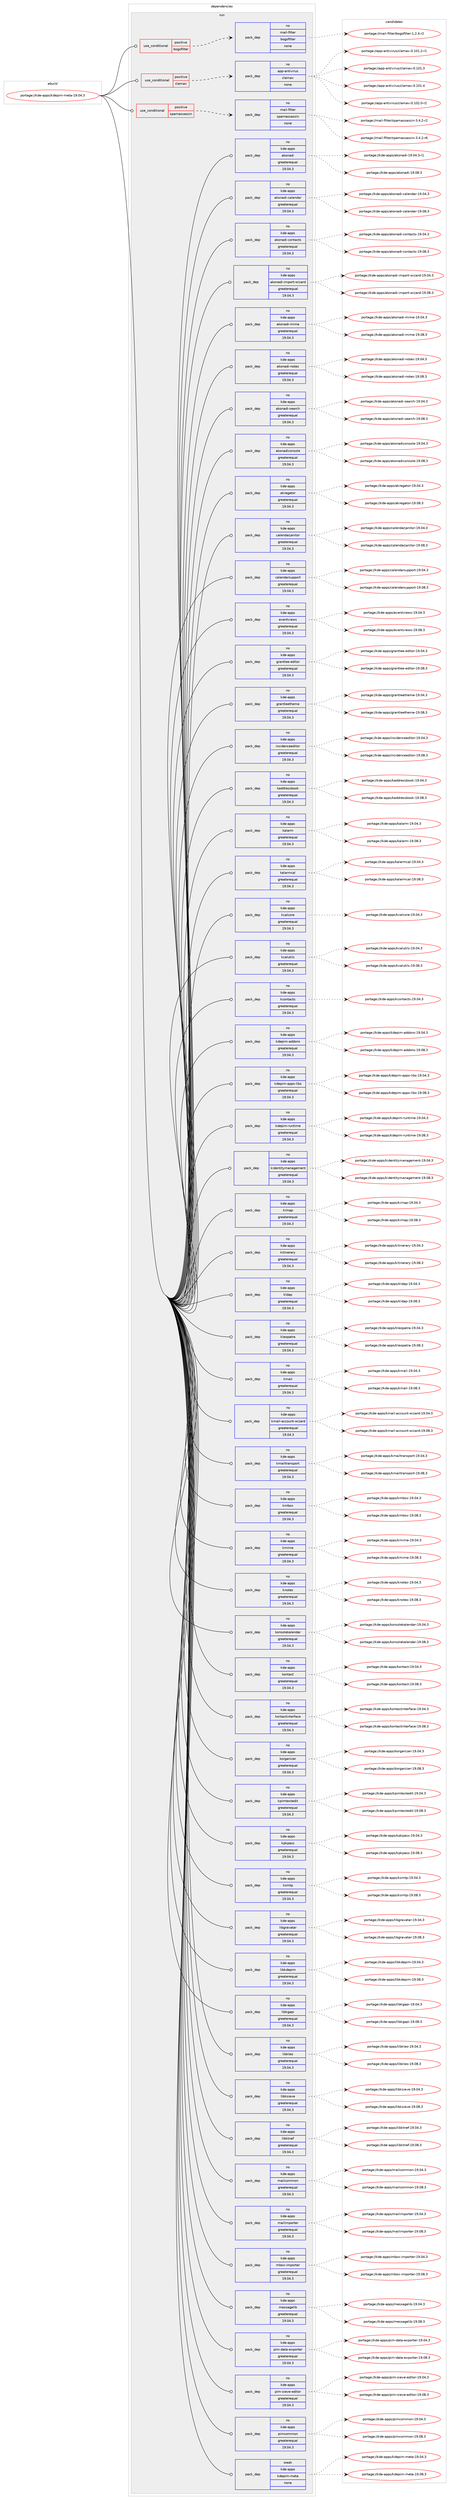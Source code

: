 digraph prolog {

# *************
# Graph options
# *************

newrank=true;
concentrate=true;
compound=true;
graph [rankdir=LR,fontname=Helvetica,fontsize=10,ranksep=1.5];#, ranksep=2.5, nodesep=0.2];
edge  [arrowhead=vee];
node  [fontname=Helvetica,fontsize=10];

# **********
# The ebuild
# **********

subgraph cluster_leftcol {
color=gray;
rank=same;
label=<<i>ebuild</i>>;
id [label="portage://kde-apps/kdepim-meta-19.04.3", color=red, width=4, href="../kde-apps/kdepim-meta-19.04.3.svg"];
}

# ****************
# The dependencies
# ****************

subgraph cluster_midcol {
color=gray;
label=<<i>dependencies</i>>;
subgraph cluster_compile {
fillcolor="#eeeeee";
style=filled;
label=<<i>compile</i>>;
}
subgraph cluster_compileandrun {
fillcolor="#eeeeee";
style=filled;
label=<<i>compile and run</i>>;
}
subgraph cluster_run {
fillcolor="#eeeeee";
style=filled;
label=<<i>run</i>>;
subgraph cond75120 {
dependency288663 [label=<<TABLE BORDER="0" CELLBORDER="1" CELLSPACING="0" CELLPADDING="4"><TR><TD ROWSPAN="3" CELLPADDING="10">use_conditional</TD></TR><TR><TD>positive</TD></TR><TR><TD>bogofilter</TD></TR></TABLE>>, shape=none, color=red];
subgraph pack209217 {
dependency288664 [label=<<TABLE BORDER="0" CELLBORDER="1" CELLSPACING="0" CELLPADDING="4" WIDTH="220"><TR><TD ROWSPAN="6" CELLPADDING="30">pack_dep</TD></TR><TR><TD WIDTH="110">no</TD></TR><TR><TD>mail-filter</TD></TR><TR><TD>bogofilter</TD></TR><TR><TD>none</TD></TR><TR><TD></TD></TR></TABLE>>, shape=none, color=blue];
}
dependency288663:e -> dependency288664:w [weight=20,style="dashed",arrowhead="vee"];
}
id:e -> dependency288663:w [weight=20,style="solid",arrowhead="odot"];
subgraph cond75121 {
dependency288665 [label=<<TABLE BORDER="0" CELLBORDER="1" CELLSPACING="0" CELLPADDING="4"><TR><TD ROWSPAN="3" CELLPADDING="10">use_conditional</TD></TR><TR><TD>positive</TD></TR><TR><TD>clamav</TD></TR></TABLE>>, shape=none, color=red];
subgraph pack209218 {
dependency288666 [label=<<TABLE BORDER="0" CELLBORDER="1" CELLSPACING="0" CELLPADDING="4" WIDTH="220"><TR><TD ROWSPAN="6" CELLPADDING="30">pack_dep</TD></TR><TR><TD WIDTH="110">no</TD></TR><TR><TD>app-antivirus</TD></TR><TR><TD>clamav</TD></TR><TR><TD>none</TD></TR><TR><TD></TD></TR></TABLE>>, shape=none, color=blue];
}
dependency288665:e -> dependency288666:w [weight=20,style="dashed",arrowhead="vee"];
}
id:e -> dependency288665:w [weight=20,style="solid",arrowhead="odot"];
subgraph cond75122 {
dependency288667 [label=<<TABLE BORDER="0" CELLBORDER="1" CELLSPACING="0" CELLPADDING="4"><TR><TD ROWSPAN="3" CELLPADDING="10">use_conditional</TD></TR><TR><TD>positive</TD></TR><TR><TD>spamassassin</TD></TR></TABLE>>, shape=none, color=red];
subgraph pack209219 {
dependency288668 [label=<<TABLE BORDER="0" CELLBORDER="1" CELLSPACING="0" CELLPADDING="4" WIDTH="220"><TR><TD ROWSPAN="6" CELLPADDING="30">pack_dep</TD></TR><TR><TD WIDTH="110">no</TD></TR><TR><TD>mail-filter</TD></TR><TR><TD>spamassassin</TD></TR><TR><TD>none</TD></TR><TR><TD></TD></TR></TABLE>>, shape=none, color=blue];
}
dependency288667:e -> dependency288668:w [weight=20,style="dashed",arrowhead="vee"];
}
id:e -> dependency288667:w [weight=20,style="solid",arrowhead="odot"];
subgraph pack209220 {
dependency288669 [label=<<TABLE BORDER="0" CELLBORDER="1" CELLSPACING="0" CELLPADDING="4" WIDTH="220"><TR><TD ROWSPAN="6" CELLPADDING="30">pack_dep</TD></TR><TR><TD WIDTH="110">no</TD></TR><TR><TD>kde-apps</TD></TR><TR><TD>akonadi</TD></TR><TR><TD>greaterequal</TD></TR><TR><TD>19.04.3</TD></TR></TABLE>>, shape=none, color=blue];
}
id:e -> dependency288669:w [weight=20,style="solid",arrowhead="odot"];
subgraph pack209221 {
dependency288670 [label=<<TABLE BORDER="0" CELLBORDER="1" CELLSPACING="0" CELLPADDING="4" WIDTH="220"><TR><TD ROWSPAN="6" CELLPADDING="30">pack_dep</TD></TR><TR><TD WIDTH="110">no</TD></TR><TR><TD>kde-apps</TD></TR><TR><TD>akonadi-calendar</TD></TR><TR><TD>greaterequal</TD></TR><TR><TD>19.04.3</TD></TR></TABLE>>, shape=none, color=blue];
}
id:e -> dependency288670:w [weight=20,style="solid",arrowhead="odot"];
subgraph pack209222 {
dependency288671 [label=<<TABLE BORDER="0" CELLBORDER="1" CELLSPACING="0" CELLPADDING="4" WIDTH="220"><TR><TD ROWSPAN="6" CELLPADDING="30">pack_dep</TD></TR><TR><TD WIDTH="110">no</TD></TR><TR><TD>kde-apps</TD></TR><TR><TD>akonadi-contacts</TD></TR><TR><TD>greaterequal</TD></TR><TR><TD>19.04.3</TD></TR></TABLE>>, shape=none, color=blue];
}
id:e -> dependency288671:w [weight=20,style="solid",arrowhead="odot"];
subgraph pack209223 {
dependency288672 [label=<<TABLE BORDER="0" CELLBORDER="1" CELLSPACING="0" CELLPADDING="4" WIDTH="220"><TR><TD ROWSPAN="6" CELLPADDING="30">pack_dep</TD></TR><TR><TD WIDTH="110">no</TD></TR><TR><TD>kde-apps</TD></TR><TR><TD>akonadi-import-wizard</TD></TR><TR><TD>greaterequal</TD></TR><TR><TD>19.04.3</TD></TR></TABLE>>, shape=none, color=blue];
}
id:e -> dependency288672:w [weight=20,style="solid",arrowhead="odot"];
subgraph pack209224 {
dependency288673 [label=<<TABLE BORDER="0" CELLBORDER="1" CELLSPACING="0" CELLPADDING="4" WIDTH="220"><TR><TD ROWSPAN="6" CELLPADDING="30">pack_dep</TD></TR><TR><TD WIDTH="110">no</TD></TR><TR><TD>kde-apps</TD></TR><TR><TD>akonadi-mime</TD></TR><TR><TD>greaterequal</TD></TR><TR><TD>19.04.3</TD></TR></TABLE>>, shape=none, color=blue];
}
id:e -> dependency288673:w [weight=20,style="solid",arrowhead="odot"];
subgraph pack209225 {
dependency288674 [label=<<TABLE BORDER="0" CELLBORDER="1" CELLSPACING="0" CELLPADDING="4" WIDTH="220"><TR><TD ROWSPAN="6" CELLPADDING="30">pack_dep</TD></TR><TR><TD WIDTH="110">no</TD></TR><TR><TD>kde-apps</TD></TR><TR><TD>akonadi-notes</TD></TR><TR><TD>greaterequal</TD></TR><TR><TD>19.04.3</TD></TR></TABLE>>, shape=none, color=blue];
}
id:e -> dependency288674:w [weight=20,style="solid",arrowhead="odot"];
subgraph pack209226 {
dependency288675 [label=<<TABLE BORDER="0" CELLBORDER="1" CELLSPACING="0" CELLPADDING="4" WIDTH="220"><TR><TD ROWSPAN="6" CELLPADDING="30">pack_dep</TD></TR><TR><TD WIDTH="110">no</TD></TR><TR><TD>kde-apps</TD></TR><TR><TD>akonadi-search</TD></TR><TR><TD>greaterequal</TD></TR><TR><TD>19.04.3</TD></TR></TABLE>>, shape=none, color=blue];
}
id:e -> dependency288675:w [weight=20,style="solid",arrowhead="odot"];
subgraph pack209227 {
dependency288676 [label=<<TABLE BORDER="0" CELLBORDER="1" CELLSPACING="0" CELLPADDING="4" WIDTH="220"><TR><TD ROWSPAN="6" CELLPADDING="30">pack_dep</TD></TR><TR><TD WIDTH="110">no</TD></TR><TR><TD>kde-apps</TD></TR><TR><TD>akonadiconsole</TD></TR><TR><TD>greaterequal</TD></TR><TR><TD>19.04.3</TD></TR></TABLE>>, shape=none, color=blue];
}
id:e -> dependency288676:w [weight=20,style="solid",arrowhead="odot"];
subgraph pack209228 {
dependency288677 [label=<<TABLE BORDER="0" CELLBORDER="1" CELLSPACING="0" CELLPADDING="4" WIDTH="220"><TR><TD ROWSPAN="6" CELLPADDING="30">pack_dep</TD></TR><TR><TD WIDTH="110">no</TD></TR><TR><TD>kde-apps</TD></TR><TR><TD>akregator</TD></TR><TR><TD>greaterequal</TD></TR><TR><TD>19.04.3</TD></TR></TABLE>>, shape=none, color=blue];
}
id:e -> dependency288677:w [weight=20,style="solid",arrowhead="odot"];
subgraph pack209229 {
dependency288678 [label=<<TABLE BORDER="0" CELLBORDER="1" CELLSPACING="0" CELLPADDING="4" WIDTH="220"><TR><TD ROWSPAN="6" CELLPADDING="30">pack_dep</TD></TR><TR><TD WIDTH="110">no</TD></TR><TR><TD>kde-apps</TD></TR><TR><TD>calendarjanitor</TD></TR><TR><TD>greaterequal</TD></TR><TR><TD>19.04.3</TD></TR></TABLE>>, shape=none, color=blue];
}
id:e -> dependency288678:w [weight=20,style="solid",arrowhead="odot"];
subgraph pack209230 {
dependency288679 [label=<<TABLE BORDER="0" CELLBORDER="1" CELLSPACING="0" CELLPADDING="4" WIDTH="220"><TR><TD ROWSPAN="6" CELLPADDING="30">pack_dep</TD></TR><TR><TD WIDTH="110">no</TD></TR><TR><TD>kde-apps</TD></TR><TR><TD>calendarsupport</TD></TR><TR><TD>greaterequal</TD></TR><TR><TD>19.04.3</TD></TR></TABLE>>, shape=none, color=blue];
}
id:e -> dependency288679:w [weight=20,style="solid",arrowhead="odot"];
subgraph pack209231 {
dependency288680 [label=<<TABLE BORDER="0" CELLBORDER="1" CELLSPACING="0" CELLPADDING="4" WIDTH="220"><TR><TD ROWSPAN="6" CELLPADDING="30">pack_dep</TD></TR><TR><TD WIDTH="110">no</TD></TR><TR><TD>kde-apps</TD></TR><TR><TD>eventviews</TD></TR><TR><TD>greaterequal</TD></TR><TR><TD>19.04.3</TD></TR></TABLE>>, shape=none, color=blue];
}
id:e -> dependency288680:w [weight=20,style="solid",arrowhead="odot"];
subgraph pack209232 {
dependency288681 [label=<<TABLE BORDER="0" CELLBORDER="1" CELLSPACING="0" CELLPADDING="4" WIDTH="220"><TR><TD ROWSPAN="6" CELLPADDING="30">pack_dep</TD></TR><TR><TD WIDTH="110">no</TD></TR><TR><TD>kde-apps</TD></TR><TR><TD>grantlee-editor</TD></TR><TR><TD>greaterequal</TD></TR><TR><TD>19.04.3</TD></TR></TABLE>>, shape=none, color=blue];
}
id:e -> dependency288681:w [weight=20,style="solid",arrowhead="odot"];
subgraph pack209233 {
dependency288682 [label=<<TABLE BORDER="0" CELLBORDER="1" CELLSPACING="0" CELLPADDING="4" WIDTH="220"><TR><TD ROWSPAN="6" CELLPADDING="30">pack_dep</TD></TR><TR><TD WIDTH="110">no</TD></TR><TR><TD>kde-apps</TD></TR><TR><TD>grantleetheme</TD></TR><TR><TD>greaterequal</TD></TR><TR><TD>19.04.3</TD></TR></TABLE>>, shape=none, color=blue];
}
id:e -> dependency288682:w [weight=20,style="solid",arrowhead="odot"];
subgraph pack209234 {
dependency288683 [label=<<TABLE BORDER="0" CELLBORDER="1" CELLSPACING="0" CELLPADDING="4" WIDTH="220"><TR><TD ROWSPAN="6" CELLPADDING="30">pack_dep</TD></TR><TR><TD WIDTH="110">no</TD></TR><TR><TD>kde-apps</TD></TR><TR><TD>incidenceeditor</TD></TR><TR><TD>greaterequal</TD></TR><TR><TD>19.04.3</TD></TR></TABLE>>, shape=none, color=blue];
}
id:e -> dependency288683:w [weight=20,style="solid",arrowhead="odot"];
subgraph pack209235 {
dependency288684 [label=<<TABLE BORDER="0" CELLBORDER="1" CELLSPACING="0" CELLPADDING="4" WIDTH="220"><TR><TD ROWSPAN="6" CELLPADDING="30">pack_dep</TD></TR><TR><TD WIDTH="110">no</TD></TR><TR><TD>kde-apps</TD></TR><TR><TD>kaddressbook</TD></TR><TR><TD>greaterequal</TD></TR><TR><TD>19.04.3</TD></TR></TABLE>>, shape=none, color=blue];
}
id:e -> dependency288684:w [weight=20,style="solid",arrowhead="odot"];
subgraph pack209236 {
dependency288685 [label=<<TABLE BORDER="0" CELLBORDER="1" CELLSPACING="0" CELLPADDING="4" WIDTH="220"><TR><TD ROWSPAN="6" CELLPADDING="30">pack_dep</TD></TR><TR><TD WIDTH="110">no</TD></TR><TR><TD>kde-apps</TD></TR><TR><TD>kalarm</TD></TR><TR><TD>greaterequal</TD></TR><TR><TD>19.04.3</TD></TR></TABLE>>, shape=none, color=blue];
}
id:e -> dependency288685:w [weight=20,style="solid",arrowhead="odot"];
subgraph pack209237 {
dependency288686 [label=<<TABLE BORDER="0" CELLBORDER="1" CELLSPACING="0" CELLPADDING="4" WIDTH="220"><TR><TD ROWSPAN="6" CELLPADDING="30">pack_dep</TD></TR><TR><TD WIDTH="110">no</TD></TR><TR><TD>kde-apps</TD></TR><TR><TD>kalarmcal</TD></TR><TR><TD>greaterequal</TD></TR><TR><TD>19.04.3</TD></TR></TABLE>>, shape=none, color=blue];
}
id:e -> dependency288686:w [weight=20,style="solid",arrowhead="odot"];
subgraph pack209238 {
dependency288687 [label=<<TABLE BORDER="0" CELLBORDER="1" CELLSPACING="0" CELLPADDING="4" WIDTH="220"><TR><TD ROWSPAN="6" CELLPADDING="30">pack_dep</TD></TR><TR><TD WIDTH="110">no</TD></TR><TR><TD>kde-apps</TD></TR><TR><TD>kcalcore</TD></TR><TR><TD>greaterequal</TD></TR><TR><TD>19.04.3</TD></TR></TABLE>>, shape=none, color=blue];
}
id:e -> dependency288687:w [weight=20,style="solid",arrowhead="odot"];
subgraph pack209239 {
dependency288688 [label=<<TABLE BORDER="0" CELLBORDER="1" CELLSPACING="0" CELLPADDING="4" WIDTH="220"><TR><TD ROWSPAN="6" CELLPADDING="30">pack_dep</TD></TR><TR><TD WIDTH="110">no</TD></TR><TR><TD>kde-apps</TD></TR><TR><TD>kcalutils</TD></TR><TR><TD>greaterequal</TD></TR><TR><TD>19.04.3</TD></TR></TABLE>>, shape=none, color=blue];
}
id:e -> dependency288688:w [weight=20,style="solid",arrowhead="odot"];
subgraph pack209240 {
dependency288689 [label=<<TABLE BORDER="0" CELLBORDER="1" CELLSPACING="0" CELLPADDING="4" WIDTH="220"><TR><TD ROWSPAN="6" CELLPADDING="30">pack_dep</TD></TR><TR><TD WIDTH="110">no</TD></TR><TR><TD>kde-apps</TD></TR><TR><TD>kcontacts</TD></TR><TR><TD>greaterequal</TD></TR><TR><TD>19.04.3</TD></TR></TABLE>>, shape=none, color=blue];
}
id:e -> dependency288689:w [weight=20,style="solid",arrowhead="odot"];
subgraph pack209241 {
dependency288690 [label=<<TABLE BORDER="0" CELLBORDER="1" CELLSPACING="0" CELLPADDING="4" WIDTH="220"><TR><TD ROWSPAN="6" CELLPADDING="30">pack_dep</TD></TR><TR><TD WIDTH="110">no</TD></TR><TR><TD>kde-apps</TD></TR><TR><TD>kdepim-addons</TD></TR><TR><TD>greaterequal</TD></TR><TR><TD>19.04.3</TD></TR></TABLE>>, shape=none, color=blue];
}
id:e -> dependency288690:w [weight=20,style="solid",arrowhead="odot"];
subgraph pack209242 {
dependency288691 [label=<<TABLE BORDER="0" CELLBORDER="1" CELLSPACING="0" CELLPADDING="4" WIDTH="220"><TR><TD ROWSPAN="6" CELLPADDING="30">pack_dep</TD></TR><TR><TD WIDTH="110">no</TD></TR><TR><TD>kde-apps</TD></TR><TR><TD>kdepim-apps-libs</TD></TR><TR><TD>greaterequal</TD></TR><TR><TD>19.04.3</TD></TR></TABLE>>, shape=none, color=blue];
}
id:e -> dependency288691:w [weight=20,style="solid",arrowhead="odot"];
subgraph pack209243 {
dependency288692 [label=<<TABLE BORDER="0" CELLBORDER="1" CELLSPACING="0" CELLPADDING="4" WIDTH="220"><TR><TD ROWSPAN="6" CELLPADDING="30">pack_dep</TD></TR><TR><TD WIDTH="110">no</TD></TR><TR><TD>kde-apps</TD></TR><TR><TD>kdepim-runtime</TD></TR><TR><TD>greaterequal</TD></TR><TR><TD>19.04.3</TD></TR></TABLE>>, shape=none, color=blue];
}
id:e -> dependency288692:w [weight=20,style="solid",arrowhead="odot"];
subgraph pack209244 {
dependency288693 [label=<<TABLE BORDER="0" CELLBORDER="1" CELLSPACING="0" CELLPADDING="4" WIDTH="220"><TR><TD ROWSPAN="6" CELLPADDING="30">pack_dep</TD></TR><TR><TD WIDTH="110">no</TD></TR><TR><TD>kde-apps</TD></TR><TR><TD>kidentitymanagement</TD></TR><TR><TD>greaterequal</TD></TR><TR><TD>19.04.3</TD></TR></TABLE>>, shape=none, color=blue];
}
id:e -> dependency288693:w [weight=20,style="solid",arrowhead="odot"];
subgraph pack209245 {
dependency288694 [label=<<TABLE BORDER="0" CELLBORDER="1" CELLSPACING="0" CELLPADDING="4" WIDTH="220"><TR><TD ROWSPAN="6" CELLPADDING="30">pack_dep</TD></TR><TR><TD WIDTH="110">no</TD></TR><TR><TD>kde-apps</TD></TR><TR><TD>kimap</TD></TR><TR><TD>greaterequal</TD></TR><TR><TD>19.04.3</TD></TR></TABLE>>, shape=none, color=blue];
}
id:e -> dependency288694:w [weight=20,style="solid",arrowhead="odot"];
subgraph pack209246 {
dependency288695 [label=<<TABLE BORDER="0" CELLBORDER="1" CELLSPACING="0" CELLPADDING="4" WIDTH="220"><TR><TD ROWSPAN="6" CELLPADDING="30">pack_dep</TD></TR><TR><TD WIDTH="110">no</TD></TR><TR><TD>kde-apps</TD></TR><TR><TD>kitinerary</TD></TR><TR><TD>greaterequal</TD></TR><TR><TD>19.04.3</TD></TR></TABLE>>, shape=none, color=blue];
}
id:e -> dependency288695:w [weight=20,style="solid",arrowhead="odot"];
subgraph pack209247 {
dependency288696 [label=<<TABLE BORDER="0" CELLBORDER="1" CELLSPACING="0" CELLPADDING="4" WIDTH="220"><TR><TD ROWSPAN="6" CELLPADDING="30">pack_dep</TD></TR><TR><TD WIDTH="110">no</TD></TR><TR><TD>kde-apps</TD></TR><TR><TD>kldap</TD></TR><TR><TD>greaterequal</TD></TR><TR><TD>19.04.3</TD></TR></TABLE>>, shape=none, color=blue];
}
id:e -> dependency288696:w [weight=20,style="solid",arrowhead="odot"];
subgraph pack209248 {
dependency288697 [label=<<TABLE BORDER="0" CELLBORDER="1" CELLSPACING="0" CELLPADDING="4" WIDTH="220"><TR><TD ROWSPAN="6" CELLPADDING="30">pack_dep</TD></TR><TR><TD WIDTH="110">no</TD></TR><TR><TD>kde-apps</TD></TR><TR><TD>kleopatra</TD></TR><TR><TD>greaterequal</TD></TR><TR><TD>19.04.3</TD></TR></TABLE>>, shape=none, color=blue];
}
id:e -> dependency288697:w [weight=20,style="solid",arrowhead="odot"];
subgraph pack209249 {
dependency288698 [label=<<TABLE BORDER="0" CELLBORDER="1" CELLSPACING="0" CELLPADDING="4" WIDTH="220"><TR><TD ROWSPAN="6" CELLPADDING="30">pack_dep</TD></TR><TR><TD WIDTH="110">no</TD></TR><TR><TD>kde-apps</TD></TR><TR><TD>kmail</TD></TR><TR><TD>greaterequal</TD></TR><TR><TD>19.04.3</TD></TR></TABLE>>, shape=none, color=blue];
}
id:e -> dependency288698:w [weight=20,style="solid",arrowhead="odot"];
subgraph pack209250 {
dependency288699 [label=<<TABLE BORDER="0" CELLBORDER="1" CELLSPACING="0" CELLPADDING="4" WIDTH="220"><TR><TD ROWSPAN="6" CELLPADDING="30">pack_dep</TD></TR><TR><TD WIDTH="110">no</TD></TR><TR><TD>kde-apps</TD></TR><TR><TD>kmail-account-wizard</TD></TR><TR><TD>greaterequal</TD></TR><TR><TD>19.04.3</TD></TR></TABLE>>, shape=none, color=blue];
}
id:e -> dependency288699:w [weight=20,style="solid",arrowhead="odot"];
subgraph pack209251 {
dependency288700 [label=<<TABLE BORDER="0" CELLBORDER="1" CELLSPACING="0" CELLPADDING="4" WIDTH="220"><TR><TD ROWSPAN="6" CELLPADDING="30">pack_dep</TD></TR><TR><TD WIDTH="110">no</TD></TR><TR><TD>kde-apps</TD></TR><TR><TD>kmailtransport</TD></TR><TR><TD>greaterequal</TD></TR><TR><TD>19.04.3</TD></TR></TABLE>>, shape=none, color=blue];
}
id:e -> dependency288700:w [weight=20,style="solid",arrowhead="odot"];
subgraph pack209252 {
dependency288701 [label=<<TABLE BORDER="0" CELLBORDER="1" CELLSPACING="0" CELLPADDING="4" WIDTH="220"><TR><TD ROWSPAN="6" CELLPADDING="30">pack_dep</TD></TR><TR><TD WIDTH="110">no</TD></TR><TR><TD>kde-apps</TD></TR><TR><TD>kmbox</TD></TR><TR><TD>greaterequal</TD></TR><TR><TD>19.04.3</TD></TR></TABLE>>, shape=none, color=blue];
}
id:e -> dependency288701:w [weight=20,style="solid",arrowhead="odot"];
subgraph pack209253 {
dependency288702 [label=<<TABLE BORDER="0" CELLBORDER="1" CELLSPACING="0" CELLPADDING="4" WIDTH="220"><TR><TD ROWSPAN="6" CELLPADDING="30">pack_dep</TD></TR><TR><TD WIDTH="110">no</TD></TR><TR><TD>kde-apps</TD></TR><TR><TD>kmime</TD></TR><TR><TD>greaterequal</TD></TR><TR><TD>19.04.3</TD></TR></TABLE>>, shape=none, color=blue];
}
id:e -> dependency288702:w [weight=20,style="solid",arrowhead="odot"];
subgraph pack209254 {
dependency288703 [label=<<TABLE BORDER="0" CELLBORDER="1" CELLSPACING="0" CELLPADDING="4" WIDTH="220"><TR><TD ROWSPAN="6" CELLPADDING="30">pack_dep</TD></TR><TR><TD WIDTH="110">no</TD></TR><TR><TD>kde-apps</TD></TR><TR><TD>knotes</TD></TR><TR><TD>greaterequal</TD></TR><TR><TD>19.04.3</TD></TR></TABLE>>, shape=none, color=blue];
}
id:e -> dependency288703:w [weight=20,style="solid",arrowhead="odot"];
subgraph pack209255 {
dependency288704 [label=<<TABLE BORDER="0" CELLBORDER="1" CELLSPACING="0" CELLPADDING="4" WIDTH="220"><TR><TD ROWSPAN="6" CELLPADDING="30">pack_dep</TD></TR><TR><TD WIDTH="110">no</TD></TR><TR><TD>kde-apps</TD></TR><TR><TD>konsolekalendar</TD></TR><TR><TD>greaterequal</TD></TR><TR><TD>19.04.3</TD></TR></TABLE>>, shape=none, color=blue];
}
id:e -> dependency288704:w [weight=20,style="solid",arrowhead="odot"];
subgraph pack209256 {
dependency288705 [label=<<TABLE BORDER="0" CELLBORDER="1" CELLSPACING="0" CELLPADDING="4" WIDTH="220"><TR><TD ROWSPAN="6" CELLPADDING="30">pack_dep</TD></TR><TR><TD WIDTH="110">no</TD></TR><TR><TD>kde-apps</TD></TR><TR><TD>kontact</TD></TR><TR><TD>greaterequal</TD></TR><TR><TD>19.04.3</TD></TR></TABLE>>, shape=none, color=blue];
}
id:e -> dependency288705:w [weight=20,style="solid",arrowhead="odot"];
subgraph pack209257 {
dependency288706 [label=<<TABLE BORDER="0" CELLBORDER="1" CELLSPACING="0" CELLPADDING="4" WIDTH="220"><TR><TD ROWSPAN="6" CELLPADDING="30">pack_dep</TD></TR><TR><TD WIDTH="110">no</TD></TR><TR><TD>kde-apps</TD></TR><TR><TD>kontactinterface</TD></TR><TR><TD>greaterequal</TD></TR><TR><TD>19.04.3</TD></TR></TABLE>>, shape=none, color=blue];
}
id:e -> dependency288706:w [weight=20,style="solid",arrowhead="odot"];
subgraph pack209258 {
dependency288707 [label=<<TABLE BORDER="0" CELLBORDER="1" CELLSPACING="0" CELLPADDING="4" WIDTH="220"><TR><TD ROWSPAN="6" CELLPADDING="30">pack_dep</TD></TR><TR><TD WIDTH="110">no</TD></TR><TR><TD>kde-apps</TD></TR><TR><TD>korganizer</TD></TR><TR><TD>greaterequal</TD></TR><TR><TD>19.04.3</TD></TR></TABLE>>, shape=none, color=blue];
}
id:e -> dependency288707:w [weight=20,style="solid",arrowhead="odot"];
subgraph pack209259 {
dependency288708 [label=<<TABLE BORDER="0" CELLBORDER="1" CELLSPACING="0" CELLPADDING="4" WIDTH="220"><TR><TD ROWSPAN="6" CELLPADDING="30">pack_dep</TD></TR><TR><TD WIDTH="110">no</TD></TR><TR><TD>kde-apps</TD></TR><TR><TD>kpimtextedit</TD></TR><TR><TD>greaterequal</TD></TR><TR><TD>19.04.3</TD></TR></TABLE>>, shape=none, color=blue];
}
id:e -> dependency288708:w [weight=20,style="solid",arrowhead="odot"];
subgraph pack209260 {
dependency288709 [label=<<TABLE BORDER="0" CELLBORDER="1" CELLSPACING="0" CELLPADDING="4" WIDTH="220"><TR><TD ROWSPAN="6" CELLPADDING="30">pack_dep</TD></TR><TR><TD WIDTH="110">no</TD></TR><TR><TD>kde-apps</TD></TR><TR><TD>kpkpass</TD></TR><TR><TD>greaterequal</TD></TR><TR><TD>19.04.3</TD></TR></TABLE>>, shape=none, color=blue];
}
id:e -> dependency288709:w [weight=20,style="solid",arrowhead="odot"];
subgraph pack209261 {
dependency288710 [label=<<TABLE BORDER="0" CELLBORDER="1" CELLSPACING="0" CELLPADDING="4" WIDTH="220"><TR><TD ROWSPAN="6" CELLPADDING="30">pack_dep</TD></TR><TR><TD WIDTH="110">no</TD></TR><TR><TD>kde-apps</TD></TR><TR><TD>ksmtp</TD></TR><TR><TD>greaterequal</TD></TR><TR><TD>19.04.3</TD></TR></TABLE>>, shape=none, color=blue];
}
id:e -> dependency288710:w [weight=20,style="solid",arrowhead="odot"];
subgraph pack209262 {
dependency288711 [label=<<TABLE BORDER="0" CELLBORDER="1" CELLSPACING="0" CELLPADDING="4" WIDTH="220"><TR><TD ROWSPAN="6" CELLPADDING="30">pack_dep</TD></TR><TR><TD WIDTH="110">no</TD></TR><TR><TD>kde-apps</TD></TR><TR><TD>libgravatar</TD></TR><TR><TD>greaterequal</TD></TR><TR><TD>19.04.3</TD></TR></TABLE>>, shape=none, color=blue];
}
id:e -> dependency288711:w [weight=20,style="solid",arrowhead="odot"];
subgraph pack209263 {
dependency288712 [label=<<TABLE BORDER="0" CELLBORDER="1" CELLSPACING="0" CELLPADDING="4" WIDTH="220"><TR><TD ROWSPAN="6" CELLPADDING="30">pack_dep</TD></TR><TR><TD WIDTH="110">no</TD></TR><TR><TD>kde-apps</TD></TR><TR><TD>libkdepim</TD></TR><TR><TD>greaterequal</TD></TR><TR><TD>19.04.3</TD></TR></TABLE>>, shape=none, color=blue];
}
id:e -> dependency288712:w [weight=20,style="solid",arrowhead="odot"];
subgraph pack209264 {
dependency288713 [label=<<TABLE BORDER="0" CELLBORDER="1" CELLSPACING="0" CELLPADDING="4" WIDTH="220"><TR><TD ROWSPAN="6" CELLPADDING="30">pack_dep</TD></TR><TR><TD WIDTH="110">no</TD></TR><TR><TD>kde-apps</TD></TR><TR><TD>libkgapi</TD></TR><TR><TD>greaterequal</TD></TR><TR><TD>19.04.3</TD></TR></TABLE>>, shape=none, color=blue];
}
id:e -> dependency288713:w [weight=20,style="solid",arrowhead="odot"];
subgraph pack209265 {
dependency288714 [label=<<TABLE BORDER="0" CELLBORDER="1" CELLSPACING="0" CELLPADDING="4" WIDTH="220"><TR><TD ROWSPAN="6" CELLPADDING="30">pack_dep</TD></TR><TR><TD WIDTH="110">no</TD></TR><TR><TD>kde-apps</TD></TR><TR><TD>libkleo</TD></TR><TR><TD>greaterequal</TD></TR><TR><TD>19.04.3</TD></TR></TABLE>>, shape=none, color=blue];
}
id:e -> dependency288714:w [weight=20,style="solid",arrowhead="odot"];
subgraph pack209266 {
dependency288715 [label=<<TABLE BORDER="0" CELLBORDER="1" CELLSPACING="0" CELLPADDING="4" WIDTH="220"><TR><TD ROWSPAN="6" CELLPADDING="30">pack_dep</TD></TR><TR><TD WIDTH="110">no</TD></TR><TR><TD>kde-apps</TD></TR><TR><TD>libksieve</TD></TR><TR><TD>greaterequal</TD></TR><TR><TD>19.04.3</TD></TR></TABLE>>, shape=none, color=blue];
}
id:e -> dependency288715:w [weight=20,style="solid",arrowhead="odot"];
subgraph pack209267 {
dependency288716 [label=<<TABLE BORDER="0" CELLBORDER="1" CELLSPACING="0" CELLPADDING="4" WIDTH="220"><TR><TD ROWSPAN="6" CELLPADDING="30">pack_dep</TD></TR><TR><TD WIDTH="110">no</TD></TR><TR><TD>kde-apps</TD></TR><TR><TD>libktnef</TD></TR><TR><TD>greaterequal</TD></TR><TR><TD>19.04.3</TD></TR></TABLE>>, shape=none, color=blue];
}
id:e -> dependency288716:w [weight=20,style="solid",arrowhead="odot"];
subgraph pack209268 {
dependency288717 [label=<<TABLE BORDER="0" CELLBORDER="1" CELLSPACING="0" CELLPADDING="4" WIDTH="220"><TR><TD ROWSPAN="6" CELLPADDING="30">pack_dep</TD></TR><TR><TD WIDTH="110">no</TD></TR><TR><TD>kde-apps</TD></TR><TR><TD>mailcommon</TD></TR><TR><TD>greaterequal</TD></TR><TR><TD>19.04.3</TD></TR></TABLE>>, shape=none, color=blue];
}
id:e -> dependency288717:w [weight=20,style="solid",arrowhead="odot"];
subgraph pack209269 {
dependency288718 [label=<<TABLE BORDER="0" CELLBORDER="1" CELLSPACING="0" CELLPADDING="4" WIDTH="220"><TR><TD ROWSPAN="6" CELLPADDING="30">pack_dep</TD></TR><TR><TD WIDTH="110">no</TD></TR><TR><TD>kde-apps</TD></TR><TR><TD>mailimporter</TD></TR><TR><TD>greaterequal</TD></TR><TR><TD>19.04.3</TD></TR></TABLE>>, shape=none, color=blue];
}
id:e -> dependency288718:w [weight=20,style="solid",arrowhead="odot"];
subgraph pack209270 {
dependency288719 [label=<<TABLE BORDER="0" CELLBORDER="1" CELLSPACING="0" CELLPADDING="4" WIDTH="220"><TR><TD ROWSPAN="6" CELLPADDING="30">pack_dep</TD></TR><TR><TD WIDTH="110">no</TD></TR><TR><TD>kde-apps</TD></TR><TR><TD>mbox-importer</TD></TR><TR><TD>greaterequal</TD></TR><TR><TD>19.04.3</TD></TR></TABLE>>, shape=none, color=blue];
}
id:e -> dependency288719:w [weight=20,style="solid",arrowhead="odot"];
subgraph pack209271 {
dependency288720 [label=<<TABLE BORDER="0" CELLBORDER="1" CELLSPACING="0" CELLPADDING="4" WIDTH="220"><TR><TD ROWSPAN="6" CELLPADDING="30">pack_dep</TD></TR><TR><TD WIDTH="110">no</TD></TR><TR><TD>kde-apps</TD></TR><TR><TD>messagelib</TD></TR><TR><TD>greaterequal</TD></TR><TR><TD>19.04.3</TD></TR></TABLE>>, shape=none, color=blue];
}
id:e -> dependency288720:w [weight=20,style="solid",arrowhead="odot"];
subgraph pack209272 {
dependency288721 [label=<<TABLE BORDER="0" CELLBORDER="1" CELLSPACING="0" CELLPADDING="4" WIDTH="220"><TR><TD ROWSPAN="6" CELLPADDING="30">pack_dep</TD></TR><TR><TD WIDTH="110">no</TD></TR><TR><TD>kde-apps</TD></TR><TR><TD>pim-data-exporter</TD></TR><TR><TD>greaterequal</TD></TR><TR><TD>19.04.3</TD></TR></TABLE>>, shape=none, color=blue];
}
id:e -> dependency288721:w [weight=20,style="solid",arrowhead="odot"];
subgraph pack209273 {
dependency288722 [label=<<TABLE BORDER="0" CELLBORDER="1" CELLSPACING="0" CELLPADDING="4" WIDTH="220"><TR><TD ROWSPAN="6" CELLPADDING="30">pack_dep</TD></TR><TR><TD WIDTH="110">no</TD></TR><TR><TD>kde-apps</TD></TR><TR><TD>pim-sieve-editor</TD></TR><TR><TD>greaterequal</TD></TR><TR><TD>19.04.3</TD></TR></TABLE>>, shape=none, color=blue];
}
id:e -> dependency288722:w [weight=20,style="solid",arrowhead="odot"];
subgraph pack209274 {
dependency288723 [label=<<TABLE BORDER="0" CELLBORDER="1" CELLSPACING="0" CELLPADDING="4" WIDTH="220"><TR><TD ROWSPAN="6" CELLPADDING="30">pack_dep</TD></TR><TR><TD WIDTH="110">no</TD></TR><TR><TD>kde-apps</TD></TR><TR><TD>pimcommon</TD></TR><TR><TD>greaterequal</TD></TR><TR><TD>19.04.3</TD></TR></TABLE>>, shape=none, color=blue];
}
id:e -> dependency288723:w [weight=20,style="solid",arrowhead="odot"];
subgraph pack209275 {
dependency288724 [label=<<TABLE BORDER="0" CELLBORDER="1" CELLSPACING="0" CELLPADDING="4" WIDTH="220"><TR><TD ROWSPAN="6" CELLPADDING="30">pack_dep</TD></TR><TR><TD WIDTH="110">weak</TD></TR><TR><TD>kde-apps</TD></TR><TR><TD>kdepim-meta</TD></TR><TR><TD>none</TD></TR><TR><TD></TD></TR></TABLE>>, shape=none, color=blue];
}
id:e -> dependency288724:w [weight=20,style="solid",arrowhead="odot"];
}
}

# **************
# The candidates
# **************

subgraph cluster_choices {
rank=same;
color=gray;
label=<<i>candidates</i>>;

subgraph choice209217 {
color=black;
nodesep=1;
choiceportage109971051084510210510811610111447981111031111021051081161011144549465046524511450 [label="portage://mail-filter/bogofilter-1.2.4-r2", color=red, width=4,href="../mail-filter/bogofilter-1.2.4-r2.svg"];
dependency288664:e -> choiceportage109971051084510210510811610111447981111031111021051081161011144549465046524511450:w [style=dotted,weight="100"];
}
subgraph choice209218 {
color=black;
nodesep=1;
choiceportage9711211245971101161051181051141171154799108971099711845484649484946504511449 [label="portage://app-antivirus/clamav-0.101.2-r1", color=red, width=4,href="../app-antivirus/clamav-0.101.2-r1.svg"];
choiceportage971121124597110116105118105114117115479910897109971184548464948494651 [label="portage://app-antivirus/clamav-0.101.3", color=red, width=4,href="../app-antivirus/clamav-0.101.3.svg"];
choiceportage971121124597110116105118105114117115479910897109971184548464948494652 [label="portage://app-antivirus/clamav-0.101.4", color=red, width=4,href="../app-antivirus/clamav-0.101.4.svg"];
choiceportage9711211245971101161051181051141171154799108971099711845484649485046484511450 [label="portage://app-antivirus/clamav-0.102.0-r2", color=red, width=4,href="../app-antivirus/clamav-0.102.0-r2.svg"];
dependency288666:e -> choiceportage9711211245971101161051181051141171154799108971099711845484649484946504511449:w [style=dotted,weight="100"];
dependency288666:e -> choiceportage971121124597110116105118105114117115479910897109971184548464948494651:w [style=dotted,weight="100"];
dependency288666:e -> choiceportage971121124597110116105118105114117115479910897109971184548464948494652:w [style=dotted,weight="100"];
dependency288666:e -> choiceportage9711211245971101161051181051141171154799108971099711845484649485046484511450:w [style=dotted,weight="100"];
}
subgraph choice209219 {
color=black;
nodesep=1;
choiceportage1099710510845102105108116101114471151129710997115115971151151051104551465246504511450 [label="portage://mail-filter/spamassassin-3.4.2-r2", color=red, width=4,href="../mail-filter/spamassassin-3.4.2-r2.svg"];
choiceportage1099710510845102105108116101114471151129710997115115971151151051104551465246504511454 [label="portage://mail-filter/spamassassin-3.4.2-r6", color=red, width=4,href="../mail-filter/spamassassin-3.4.2-r6.svg"];
dependency288668:e -> choiceportage1099710510845102105108116101114471151129710997115115971151151051104551465246504511450:w [style=dotted,weight="100"];
dependency288668:e -> choiceportage1099710510845102105108116101114471151129710997115115971151151051104551465246504511454:w [style=dotted,weight="100"];
}
subgraph choice209220 {
color=black;
nodesep=1;
choiceportage107100101459711211211547971071111109710010545495746485246514511449 [label="portage://kde-apps/akonadi-19.04.3-r1", color=red, width=4,href="../kde-apps/akonadi-19.04.3-r1.svg"];
choiceportage10710010145971121121154797107111110971001054549574648564651 [label="portage://kde-apps/akonadi-19.08.3", color=red, width=4,href="../kde-apps/akonadi-19.08.3.svg"];
dependency288669:e -> choiceportage107100101459711211211547971071111109710010545495746485246514511449:w [style=dotted,weight="100"];
dependency288669:e -> choiceportage10710010145971121121154797107111110971001054549574648564651:w [style=dotted,weight="100"];
}
subgraph choice209221 {
color=black;
nodesep=1;
choiceportage1071001014597112112115479710711111097100105459997108101110100971144549574648524651 [label="portage://kde-apps/akonadi-calendar-19.04.3", color=red, width=4,href="../kde-apps/akonadi-calendar-19.04.3.svg"];
choiceportage1071001014597112112115479710711111097100105459997108101110100971144549574648564651 [label="portage://kde-apps/akonadi-calendar-19.08.3", color=red, width=4,href="../kde-apps/akonadi-calendar-19.08.3.svg"];
dependency288670:e -> choiceportage1071001014597112112115479710711111097100105459997108101110100971144549574648524651:w [style=dotted,weight="100"];
dependency288670:e -> choiceportage1071001014597112112115479710711111097100105459997108101110100971144549574648564651:w [style=dotted,weight="100"];
}
subgraph choice209222 {
color=black;
nodesep=1;
choiceportage1071001014597112112115479710711111097100105459911111011697991161154549574648524651 [label="portage://kde-apps/akonadi-contacts-19.04.3", color=red, width=4,href="../kde-apps/akonadi-contacts-19.04.3.svg"];
choiceportage1071001014597112112115479710711111097100105459911111011697991161154549574648564651 [label="portage://kde-apps/akonadi-contacts-19.08.3", color=red, width=4,href="../kde-apps/akonadi-contacts-19.08.3.svg"];
dependency288671:e -> choiceportage1071001014597112112115479710711111097100105459911111011697991161154549574648524651:w [style=dotted,weight="100"];
dependency288671:e -> choiceportage1071001014597112112115479710711111097100105459911111011697991161154549574648564651:w [style=dotted,weight="100"];
}
subgraph choice209223 {
color=black;
nodesep=1;
choiceportage10710010145971121121154797107111110971001054510510911211111411645119105122971141004549574648524651 [label="portage://kde-apps/akonadi-import-wizard-19.04.3", color=red, width=4,href="../kde-apps/akonadi-import-wizard-19.04.3.svg"];
choiceportage10710010145971121121154797107111110971001054510510911211111411645119105122971141004549574648564651 [label="portage://kde-apps/akonadi-import-wizard-19.08.3", color=red, width=4,href="../kde-apps/akonadi-import-wizard-19.08.3.svg"];
dependency288672:e -> choiceportage10710010145971121121154797107111110971001054510510911211111411645119105122971141004549574648524651:w [style=dotted,weight="100"];
dependency288672:e -> choiceportage10710010145971121121154797107111110971001054510510911211111411645119105122971141004549574648564651:w [style=dotted,weight="100"];
}
subgraph choice209224 {
color=black;
nodesep=1;
choiceportage1071001014597112112115479710711111097100105451091051091014549574648524651 [label="portage://kde-apps/akonadi-mime-19.04.3", color=red, width=4,href="../kde-apps/akonadi-mime-19.04.3.svg"];
choiceportage1071001014597112112115479710711111097100105451091051091014549574648564651 [label="portage://kde-apps/akonadi-mime-19.08.3", color=red, width=4,href="../kde-apps/akonadi-mime-19.08.3.svg"];
dependency288673:e -> choiceportage1071001014597112112115479710711111097100105451091051091014549574648524651:w [style=dotted,weight="100"];
dependency288673:e -> choiceportage1071001014597112112115479710711111097100105451091051091014549574648564651:w [style=dotted,weight="100"];
}
subgraph choice209225 {
color=black;
nodesep=1;
choiceportage1071001014597112112115479710711111097100105451101111161011154549574648524651 [label="portage://kde-apps/akonadi-notes-19.04.3", color=red, width=4,href="../kde-apps/akonadi-notes-19.04.3.svg"];
choiceportage1071001014597112112115479710711111097100105451101111161011154549574648564651 [label="portage://kde-apps/akonadi-notes-19.08.3", color=red, width=4,href="../kde-apps/akonadi-notes-19.08.3.svg"];
dependency288674:e -> choiceportage1071001014597112112115479710711111097100105451101111161011154549574648524651:w [style=dotted,weight="100"];
dependency288674:e -> choiceportage1071001014597112112115479710711111097100105451101111161011154549574648564651:w [style=dotted,weight="100"];
}
subgraph choice209226 {
color=black;
nodesep=1;
choiceportage10710010145971121121154797107111110971001054511510197114991044549574648524651 [label="portage://kde-apps/akonadi-search-19.04.3", color=red, width=4,href="../kde-apps/akonadi-search-19.04.3.svg"];
choiceportage10710010145971121121154797107111110971001054511510197114991044549574648564651 [label="portage://kde-apps/akonadi-search-19.08.3", color=red, width=4,href="../kde-apps/akonadi-search-19.08.3.svg"];
dependency288675:e -> choiceportage10710010145971121121154797107111110971001054511510197114991044549574648524651:w [style=dotted,weight="100"];
dependency288675:e -> choiceportage10710010145971121121154797107111110971001054511510197114991044549574648564651:w [style=dotted,weight="100"];
}
subgraph choice209227 {
color=black;
nodesep=1;
choiceportage1071001014597112112115479710711111097100105991111101151111081014549574648524651 [label="portage://kde-apps/akonadiconsole-19.04.3", color=red, width=4,href="../kde-apps/akonadiconsole-19.04.3.svg"];
choiceportage1071001014597112112115479710711111097100105991111101151111081014549574648564651 [label="portage://kde-apps/akonadiconsole-19.08.3", color=red, width=4,href="../kde-apps/akonadiconsole-19.08.3.svg"];
dependency288676:e -> choiceportage1071001014597112112115479710711111097100105991111101151111081014549574648524651:w [style=dotted,weight="100"];
dependency288676:e -> choiceportage1071001014597112112115479710711111097100105991111101151111081014549574648564651:w [style=dotted,weight="100"];
}
subgraph choice209228 {
color=black;
nodesep=1;
choiceportage10710010145971121121154797107114101103971161111144549574648524651 [label="portage://kde-apps/akregator-19.04.3", color=red, width=4,href="../kde-apps/akregator-19.04.3.svg"];
choiceportage10710010145971121121154797107114101103971161111144549574648564651 [label="portage://kde-apps/akregator-19.08.3", color=red, width=4,href="../kde-apps/akregator-19.08.3.svg"];
dependency288677:e -> choiceportage10710010145971121121154797107114101103971161111144549574648524651:w [style=dotted,weight="100"];
dependency288677:e -> choiceportage10710010145971121121154797107114101103971161111144549574648564651:w [style=dotted,weight="100"];
}
subgraph choice209229 {
color=black;
nodesep=1;
choiceportage107100101459711211211547999710810111010097114106971101051161111144549574648524651 [label="portage://kde-apps/calendarjanitor-19.04.3", color=red, width=4,href="../kde-apps/calendarjanitor-19.04.3.svg"];
choiceportage107100101459711211211547999710810111010097114106971101051161111144549574648564651 [label="portage://kde-apps/calendarjanitor-19.08.3", color=red, width=4,href="../kde-apps/calendarjanitor-19.08.3.svg"];
dependency288678:e -> choiceportage107100101459711211211547999710810111010097114106971101051161111144549574648524651:w [style=dotted,weight="100"];
dependency288678:e -> choiceportage107100101459711211211547999710810111010097114106971101051161111144549574648564651:w [style=dotted,weight="100"];
}
subgraph choice209230 {
color=black;
nodesep=1;
choiceportage1071001014597112112115479997108101110100971141151171121121111141164549574648524651 [label="portage://kde-apps/calendarsupport-19.04.3", color=red, width=4,href="../kde-apps/calendarsupport-19.04.3.svg"];
choiceportage1071001014597112112115479997108101110100971141151171121121111141164549574648564651 [label="portage://kde-apps/calendarsupport-19.08.3", color=red, width=4,href="../kde-apps/calendarsupport-19.08.3.svg"];
dependency288679:e -> choiceportage1071001014597112112115479997108101110100971141151171121121111141164549574648524651:w [style=dotted,weight="100"];
dependency288679:e -> choiceportage1071001014597112112115479997108101110100971141151171121121111141164549574648564651:w [style=dotted,weight="100"];
}
subgraph choice209231 {
color=black;
nodesep=1;
choiceportage1071001014597112112115471011181011101161181051011191154549574648524651 [label="portage://kde-apps/eventviews-19.04.3", color=red, width=4,href="../kde-apps/eventviews-19.04.3.svg"];
choiceportage1071001014597112112115471011181011101161181051011191154549574648564651 [label="portage://kde-apps/eventviews-19.08.3", color=red, width=4,href="../kde-apps/eventviews-19.08.3.svg"];
dependency288680:e -> choiceportage1071001014597112112115471011181011101161181051011191154549574648524651:w [style=dotted,weight="100"];
dependency288680:e -> choiceportage1071001014597112112115471011181011101161181051011191154549574648564651:w [style=dotted,weight="100"];
}
subgraph choice209232 {
color=black;
nodesep=1;
choiceportage10710010145971121121154710311497110116108101101451011001051161111144549574648524651 [label="portage://kde-apps/grantlee-editor-19.04.3", color=red, width=4,href="../kde-apps/grantlee-editor-19.04.3.svg"];
choiceportage10710010145971121121154710311497110116108101101451011001051161111144549574648564651 [label="portage://kde-apps/grantlee-editor-19.08.3", color=red, width=4,href="../kde-apps/grantlee-editor-19.08.3.svg"];
dependency288681:e -> choiceportage10710010145971121121154710311497110116108101101451011001051161111144549574648524651:w [style=dotted,weight="100"];
dependency288681:e -> choiceportage10710010145971121121154710311497110116108101101451011001051161111144549574648564651:w [style=dotted,weight="100"];
}
subgraph choice209233 {
color=black;
nodesep=1;
choiceportage107100101459711211211547103114971101161081011011161041011091014549574648524651 [label="portage://kde-apps/grantleetheme-19.04.3", color=red, width=4,href="../kde-apps/grantleetheme-19.04.3.svg"];
choiceportage107100101459711211211547103114971101161081011011161041011091014549574648564651 [label="portage://kde-apps/grantleetheme-19.08.3", color=red, width=4,href="../kde-apps/grantleetheme-19.08.3.svg"];
dependency288682:e -> choiceportage107100101459711211211547103114971101161081011011161041011091014549574648524651:w [style=dotted,weight="100"];
dependency288682:e -> choiceportage107100101459711211211547103114971101161081011011161041011091014549574648564651:w [style=dotted,weight="100"];
}
subgraph choice209234 {
color=black;
nodesep=1;
choiceportage10710010145971121121154710511099105100101110991011011001051161111144549574648524651 [label="portage://kde-apps/incidenceeditor-19.04.3", color=red, width=4,href="../kde-apps/incidenceeditor-19.04.3.svg"];
choiceportage10710010145971121121154710511099105100101110991011011001051161111144549574648564651 [label="portage://kde-apps/incidenceeditor-19.08.3", color=red, width=4,href="../kde-apps/incidenceeditor-19.08.3.svg"];
dependency288683:e -> choiceportage10710010145971121121154710511099105100101110991011011001051161111144549574648524651:w [style=dotted,weight="100"];
dependency288683:e -> choiceportage10710010145971121121154710511099105100101110991011011001051161111144549574648564651:w [style=dotted,weight="100"];
}
subgraph choice209235 {
color=black;
nodesep=1;
choiceportage10710010145971121121154710797100100114101115115981111111074549574648524651 [label="portage://kde-apps/kaddressbook-19.04.3", color=red, width=4,href="../kde-apps/kaddressbook-19.04.3.svg"];
choiceportage10710010145971121121154710797100100114101115115981111111074549574648564651 [label="portage://kde-apps/kaddressbook-19.08.3", color=red, width=4,href="../kde-apps/kaddressbook-19.08.3.svg"];
dependency288684:e -> choiceportage10710010145971121121154710797100100114101115115981111111074549574648524651:w [style=dotted,weight="100"];
dependency288684:e -> choiceportage10710010145971121121154710797100100114101115115981111111074549574648564651:w [style=dotted,weight="100"];
}
subgraph choice209236 {
color=black;
nodesep=1;
choiceportage10710010145971121121154710797108971141094549574648524651 [label="portage://kde-apps/kalarm-19.04.3", color=red, width=4,href="../kde-apps/kalarm-19.04.3.svg"];
choiceportage10710010145971121121154710797108971141094549574648564651 [label="portage://kde-apps/kalarm-19.08.3", color=red, width=4,href="../kde-apps/kalarm-19.08.3.svg"];
dependency288685:e -> choiceportage10710010145971121121154710797108971141094549574648524651:w [style=dotted,weight="100"];
dependency288685:e -> choiceportage10710010145971121121154710797108971141094549574648564651:w [style=dotted,weight="100"];
}
subgraph choice209237 {
color=black;
nodesep=1;
choiceportage107100101459711211211547107971089711410999971084549574648524651 [label="portage://kde-apps/kalarmcal-19.04.3", color=red, width=4,href="../kde-apps/kalarmcal-19.04.3.svg"];
choiceportage107100101459711211211547107971089711410999971084549574648564651 [label="portage://kde-apps/kalarmcal-19.08.3", color=red, width=4,href="../kde-apps/kalarmcal-19.08.3.svg"];
dependency288686:e -> choiceportage107100101459711211211547107971089711410999971084549574648524651:w [style=dotted,weight="100"];
dependency288686:e -> choiceportage107100101459711211211547107971089711410999971084549574648564651:w [style=dotted,weight="100"];
}
subgraph choice209238 {
color=black;
nodesep=1;
choiceportage1071001014597112112115471079997108991111141014549574648524651 [label="portage://kde-apps/kcalcore-19.04.3", color=red, width=4,href="../kde-apps/kcalcore-19.04.3.svg"];
dependency288687:e -> choiceportage1071001014597112112115471079997108991111141014549574648524651:w [style=dotted,weight="100"];
}
subgraph choice209239 {
color=black;
nodesep=1;
choiceportage10710010145971121121154710799971081171161051081154549574648524651 [label="portage://kde-apps/kcalutils-19.04.3", color=red, width=4,href="../kde-apps/kcalutils-19.04.3.svg"];
choiceportage10710010145971121121154710799971081171161051081154549574648564651 [label="portage://kde-apps/kcalutils-19.08.3", color=red, width=4,href="../kde-apps/kcalutils-19.08.3.svg"];
dependency288688:e -> choiceportage10710010145971121121154710799971081171161051081154549574648524651:w [style=dotted,weight="100"];
dependency288688:e -> choiceportage10710010145971121121154710799971081171161051081154549574648564651:w [style=dotted,weight="100"];
}
subgraph choice209240 {
color=black;
nodesep=1;
choiceportage1071001014597112112115471079911111011697991161154549574648524651 [label="portage://kde-apps/kcontacts-19.04.3", color=red, width=4,href="../kde-apps/kcontacts-19.04.3.svg"];
dependency288689:e -> choiceportage1071001014597112112115471079911111011697991161154549574648524651:w [style=dotted,weight="100"];
}
subgraph choice209241 {
color=black;
nodesep=1;
choiceportage10710010145971121121154710710010111210510945971001001111101154549574648524651 [label="portage://kde-apps/kdepim-addons-19.04.3", color=red, width=4,href="../kde-apps/kdepim-addons-19.04.3.svg"];
choiceportage10710010145971121121154710710010111210510945971001001111101154549574648564651 [label="portage://kde-apps/kdepim-addons-19.08.3", color=red, width=4,href="../kde-apps/kdepim-addons-19.08.3.svg"];
dependency288690:e -> choiceportage10710010145971121121154710710010111210510945971001001111101154549574648524651:w [style=dotted,weight="100"];
dependency288690:e -> choiceportage10710010145971121121154710710010111210510945971001001111101154549574648564651:w [style=dotted,weight="100"];
}
subgraph choice209242 {
color=black;
nodesep=1;
choiceportage107100101459711211211547107100101112105109459711211211545108105981154549574648524651 [label="portage://kde-apps/kdepim-apps-libs-19.04.3", color=red, width=4,href="../kde-apps/kdepim-apps-libs-19.04.3.svg"];
choiceportage107100101459711211211547107100101112105109459711211211545108105981154549574648564651 [label="portage://kde-apps/kdepim-apps-libs-19.08.3", color=red, width=4,href="../kde-apps/kdepim-apps-libs-19.08.3.svg"];
dependency288691:e -> choiceportage107100101459711211211547107100101112105109459711211211545108105981154549574648524651:w [style=dotted,weight="100"];
dependency288691:e -> choiceportage107100101459711211211547107100101112105109459711211211545108105981154549574648564651:w [style=dotted,weight="100"];
}
subgraph choice209243 {
color=black;
nodesep=1;
choiceportage107100101459711211211547107100101112105109451141171101161051091014549574648524651 [label="portage://kde-apps/kdepim-runtime-19.04.3", color=red, width=4,href="../kde-apps/kdepim-runtime-19.04.3.svg"];
choiceportage107100101459711211211547107100101112105109451141171101161051091014549574648564651 [label="portage://kde-apps/kdepim-runtime-19.08.3", color=red, width=4,href="../kde-apps/kdepim-runtime-19.08.3.svg"];
dependency288692:e -> choiceportage107100101459711211211547107100101112105109451141171101161051091014549574648524651:w [style=dotted,weight="100"];
dependency288692:e -> choiceportage107100101459711211211547107100101112105109451141171101161051091014549574648564651:w [style=dotted,weight="100"];
}
subgraph choice209244 {
color=black;
nodesep=1;
choiceportage10710010145971121121154710710510010111011610511612110997110971031011091011101164549574648524651 [label="portage://kde-apps/kidentitymanagement-19.04.3", color=red, width=4,href="../kde-apps/kidentitymanagement-19.04.3.svg"];
choiceportage10710010145971121121154710710510010111011610511612110997110971031011091011101164549574648564651 [label="portage://kde-apps/kidentitymanagement-19.08.3", color=red, width=4,href="../kde-apps/kidentitymanagement-19.08.3.svg"];
dependency288693:e -> choiceportage10710010145971121121154710710510010111011610511612110997110971031011091011101164549574648524651:w [style=dotted,weight="100"];
dependency288693:e -> choiceportage10710010145971121121154710710510010111011610511612110997110971031011091011101164549574648564651:w [style=dotted,weight="100"];
}
subgraph choice209245 {
color=black;
nodesep=1;
choiceportage107100101459711211211547107105109971124549574648524651 [label="portage://kde-apps/kimap-19.04.3", color=red, width=4,href="../kde-apps/kimap-19.04.3.svg"];
choiceportage107100101459711211211547107105109971124549574648564651 [label="portage://kde-apps/kimap-19.08.3", color=red, width=4,href="../kde-apps/kimap-19.08.3.svg"];
dependency288694:e -> choiceportage107100101459711211211547107105109971124549574648524651:w [style=dotted,weight="100"];
dependency288694:e -> choiceportage107100101459711211211547107105109971124549574648564651:w [style=dotted,weight="100"];
}
subgraph choice209246 {
color=black;
nodesep=1;
choiceportage107100101459711211211547107105116105110101114971141214549574648524651 [label="portage://kde-apps/kitinerary-19.04.3", color=red, width=4,href="../kde-apps/kitinerary-19.04.3.svg"];
choiceportage107100101459711211211547107105116105110101114971141214549574648564651 [label="portage://kde-apps/kitinerary-19.08.3", color=red, width=4,href="../kde-apps/kitinerary-19.08.3.svg"];
dependency288695:e -> choiceportage107100101459711211211547107105116105110101114971141214549574648524651:w [style=dotted,weight="100"];
dependency288695:e -> choiceportage107100101459711211211547107105116105110101114971141214549574648564651:w [style=dotted,weight="100"];
}
subgraph choice209247 {
color=black;
nodesep=1;
choiceportage107100101459711211211547107108100971124549574648524651 [label="portage://kde-apps/kldap-19.04.3", color=red, width=4,href="../kde-apps/kldap-19.04.3.svg"];
choiceportage107100101459711211211547107108100971124549574648564651 [label="portage://kde-apps/kldap-19.08.3", color=red, width=4,href="../kde-apps/kldap-19.08.3.svg"];
dependency288696:e -> choiceportage107100101459711211211547107108100971124549574648524651:w [style=dotted,weight="100"];
dependency288696:e -> choiceportage107100101459711211211547107108100971124549574648564651:w [style=dotted,weight="100"];
}
subgraph choice209248 {
color=black;
nodesep=1;
choiceportage10710010145971121121154710710810111111297116114974549574648524651 [label="portage://kde-apps/kleopatra-19.04.3", color=red, width=4,href="../kde-apps/kleopatra-19.04.3.svg"];
choiceportage10710010145971121121154710710810111111297116114974549574648564651 [label="portage://kde-apps/kleopatra-19.08.3", color=red, width=4,href="../kde-apps/kleopatra-19.08.3.svg"];
dependency288697:e -> choiceportage10710010145971121121154710710810111111297116114974549574648524651:w [style=dotted,weight="100"];
dependency288697:e -> choiceportage10710010145971121121154710710810111111297116114974549574648564651:w [style=dotted,weight="100"];
}
subgraph choice209249 {
color=black;
nodesep=1;
choiceportage107100101459711211211547107109971051084549574648524651 [label="portage://kde-apps/kmail-19.04.3", color=red, width=4,href="../kde-apps/kmail-19.04.3.svg"];
choiceportage107100101459711211211547107109971051084549574648564651 [label="portage://kde-apps/kmail-19.08.3", color=red, width=4,href="../kde-apps/kmail-19.08.3.svg"];
dependency288698:e -> choiceportage107100101459711211211547107109971051084549574648524651:w [style=dotted,weight="100"];
dependency288698:e -> choiceportage107100101459711211211547107109971051084549574648564651:w [style=dotted,weight="100"];
}
subgraph choice209250 {
color=black;
nodesep=1;
choiceportage107100101459711211211547107109971051084597999911111711011645119105122971141004549574648524651 [label="portage://kde-apps/kmail-account-wizard-19.04.3", color=red, width=4,href="../kde-apps/kmail-account-wizard-19.04.3.svg"];
choiceportage107100101459711211211547107109971051084597999911111711011645119105122971141004549574648564651 [label="portage://kde-apps/kmail-account-wizard-19.08.3", color=red, width=4,href="../kde-apps/kmail-account-wizard-19.08.3.svg"];
dependency288699:e -> choiceportage107100101459711211211547107109971051084597999911111711011645119105122971141004549574648524651:w [style=dotted,weight="100"];
dependency288699:e -> choiceportage107100101459711211211547107109971051084597999911111711011645119105122971141004549574648564651:w [style=dotted,weight="100"];
}
subgraph choice209251 {
color=black;
nodesep=1;
choiceportage10710010145971121121154710710997105108116114971101151121111141164549574648524651 [label="portage://kde-apps/kmailtransport-19.04.3", color=red, width=4,href="../kde-apps/kmailtransport-19.04.3.svg"];
choiceportage10710010145971121121154710710997105108116114971101151121111141164549574648564651 [label="portage://kde-apps/kmailtransport-19.08.3", color=red, width=4,href="../kde-apps/kmailtransport-19.08.3.svg"];
dependency288700:e -> choiceportage10710010145971121121154710710997105108116114971101151121111141164549574648524651:w [style=dotted,weight="100"];
dependency288700:e -> choiceportage10710010145971121121154710710997105108116114971101151121111141164549574648564651:w [style=dotted,weight="100"];
}
subgraph choice209252 {
color=black;
nodesep=1;
choiceportage107100101459711211211547107109981111204549574648524651 [label="portage://kde-apps/kmbox-19.04.3", color=red, width=4,href="../kde-apps/kmbox-19.04.3.svg"];
choiceportage107100101459711211211547107109981111204549574648564651 [label="portage://kde-apps/kmbox-19.08.3", color=red, width=4,href="../kde-apps/kmbox-19.08.3.svg"];
dependency288701:e -> choiceportage107100101459711211211547107109981111204549574648524651:w [style=dotted,weight="100"];
dependency288701:e -> choiceportage107100101459711211211547107109981111204549574648564651:w [style=dotted,weight="100"];
}
subgraph choice209253 {
color=black;
nodesep=1;
choiceportage1071001014597112112115471071091051091014549574648524651 [label="portage://kde-apps/kmime-19.04.3", color=red, width=4,href="../kde-apps/kmime-19.04.3.svg"];
choiceportage1071001014597112112115471071091051091014549574648564651 [label="portage://kde-apps/kmime-19.08.3", color=red, width=4,href="../kde-apps/kmime-19.08.3.svg"];
dependency288702:e -> choiceportage1071001014597112112115471071091051091014549574648524651:w [style=dotted,weight="100"];
dependency288702:e -> choiceportage1071001014597112112115471071091051091014549574648564651:w [style=dotted,weight="100"];
}
subgraph choice209254 {
color=black;
nodesep=1;
choiceportage1071001014597112112115471071101111161011154549574648524651 [label="portage://kde-apps/knotes-19.04.3", color=red, width=4,href="../kde-apps/knotes-19.04.3.svg"];
choiceportage1071001014597112112115471071101111161011154549574648564651 [label="portage://kde-apps/knotes-19.08.3", color=red, width=4,href="../kde-apps/knotes-19.08.3.svg"];
dependency288703:e -> choiceportage1071001014597112112115471071101111161011154549574648524651:w [style=dotted,weight="100"];
dependency288703:e -> choiceportage1071001014597112112115471071101111161011154549574648564651:w [style=dotted,weight="100"];
}
subgraph choice209255 {
color=black;
nodesep=1;
choiceportage10710010145971121121154710711111011511110810110797108101110100971144549574648524651 [label="portage://kde-apps/konsolekalendar-19.04.3", color=red, width=4,href="../kde-apps/konsolekalendar-19.04.3.svg"];
choiceportage10710010145971121121154710711111011511110810110797108101110100971144549574648564651 [label="portage://kde-apps/konsolekalendar-19.08.3", color=red, width=4,href="../kde-apps/konsolekalendar-19.08.3.svg"];
dependency288704:e -> choiceportage10710010145971121121154710711111011511110810110797108101110100971144549574648524651:w [style=dotted,weight="100"];
dependency288704:e -> choiceportage10710010145971121121154710711111011511110810110797108101110100971144549574648564651:w [style=dotted,weight="100"];
}
subgraph choice209256 {
color=black;
nodesep=1;
choiceportage10710010145971121121154710711111011697991164549574648524651 [label="portage://kde-apps/kontact-19.04.3", color=red, width=4,href="../kde-apps/kontact-19.04.3.svg"];
choiceportage10710010145971121121154710711111011697991164549574648564651 [label="portage://kde-apps/kontact-19.08.3", color=red, width=4,href="../kde-apps/kontact-19.08.3.svg"];
dependency288705:e -> choiceportage10710010145971121121154710711111011697991164549574648524651:w [style=dotted,weight="100"];
dependency288705:e -> choiceportage10710010145971121121154710711111011697991164549574648564651:w [style=dotted,weight="100"];
}
subgraph choice209257 {
color=black;
nodesep=1;
choiceportage107100101459711211211547107111110116979911610511011610111410297991014549574648524651 [label="portage://kde-apps/kontactinterface-19.04.3", color=red, width=4,href="../kde-apps/kontactinterface-19.04.3.svg"];
choiceportage107100101459711211211547107111110116979911610511011610111410297991014549574648564651 [label="portage://kde-apps/kontactinterface-19.08.3", color=red, width=4,href="../kde-apps/kontactinterface-19.08.3.svg"];
dependency288706:e -> choiceportage107100101459711211211547107111110116979911610511011610111410297991014549574648524651:w [style=dotted,weight="100"];
dependency288706:e -> choiceportage107100101459711211211547107111110116979911610511011610111410297991014549574648564651:w [style=dotted,weight="100"];
}
subgraph choice209258 {
color=black;
nodesep=1;
choiceportage107100101459711211211547107111114103971101051221011144549574648524651 [label="portage://kde-apps/korganizer-19.04.3", color=red, width=4,href="../kde-apps/korganizer-19.04.3.svg"];
choiceportage107100101459711211211547107111114103971101051221011144549574648564651 [label="portage://kde-apps/korganizer-19.08.3", color=red, width=4,href="../kde-apps/korganizer-19.08.3.svg"];
dependency288707:e -> choiceportage107100101459711211211547107111114103971101051221011144549574648524651:w [style=dotted,weight="100"];
dependency288707:e -> choiceportage107100101459711211211547107111114103971101051221011144549574648564651:w [style=dotted,weight="100"];
}
subgraph choice209259 {
color=black;
nodesep=1;
choiceportage1071001014597112112115471071121051091161011201161011001051164549574648524651 [label="portage://kde-apps/kpimtextedit-19.04.3", color=red, width=4,href="../kde-apps/kpimtextedit-19.04.3.svg"];
choiceportage1071001014597112112115471071121051091161011201161011001051164549574648564651 [label="portage://kde-apps/kpimtextedit-19.08.3", color=red, width=4,href="../kde-apps/kpimtextedit-19.08.3.svg"];
dependency288708:e -> choiceportage1071001014597112112115471071121051091161011201161011001051164549574648524651:w [style=dotted,weight="100"];
dependency288708:e -> choiceportage1071001014597112112115471071121051091161011201161011001051164549574648564651:w [style=dotted,weight="100"];
}
subgraph choice209260 {
color=black;
nodesep=1;
choiceportage107100101459711211211547107112107112971151154549574648524651 [label="portage://kde-apps/kpkpass-19.04.3", color=red, width=4,href="../kde-apps/kpkpass-19.04.3.svg"];
choiceportage107100101459711211211547107112107112971151154549574648564651 [label="portage://kde-apps/kpkpass-19.08.3", color=red, width=4,href="../kde-apps/kpkpass-19.08.3.svg"];
dependency288709:e -> choiceportage107100101459711211211547107112107112971151154549574648524651:w [style=dotted,weight="100"];
dependency288709:e -> choiceportage107100101459711211211547107112107112971151154549574648564651:w [style=dotted,weight="100"];
}
subgraph choice209261 {
color=black;
nodesep=1;
choiceportage1071001014597112112115471071151091161124549574648524651 [label="portage://kde-apps/ksmtp-19.04.3", color=red, width=4,href="../kde-apps/ksmtp-19.04.3.svg"];
choiceportage1071001014597112112115471071151091161124549574648564651 [label="portage://kde-apps/ksmtp-19.08.3", color=red, width=4,href="../kde-apps/ksmtp-19.08.3.svg"];
dependency288710:e -> choiceportage1071001014597112112115471071151091161124549574648524651:w [style=dotted,weight="100"];
dependency288710:e -> choiceportage1071001014597112112115471071151091161124549574648564651:w [style=dotted,weight="100"];
}
subgraph choice209262 {
color=black;
nodesep=1;
choiceportage107100101459711211211547108105981031149711897116971144549574648524651 [label="portage://kde-apps/libgravatar-19.04.3", color=red, width=4,href="../kde-apps/libgravatar-19.04.3.svg"];
choiceportage107100101459711211211547108105981031149711897116971144549574648564651 [label="portage://kde-apps/libgravatar-19.08.3", color=red, width=4,href="../kde-apps/libgravatar-19.08.3.svg"];
dependency288711:e -> choiceportage107100101459711211211547108105981031149711897116971144549574648524651:w [style=dotted,weight="100"];
dependency288711:e -> choiceportage107100101459711211211547108105981031149711897116971144549574648564651:w [style=dotted,weight="100"];
}
subgraph choice209263 {
color=black;
nodesep=1;
choiceportage107100101459711211211547108105981071001011121051094549574648524651 [label="portage://kde-apps/libkdepim-19.04.3", color=red, width=4,href="../kde-apps/libkdepim-19.04.3.svg"];
choiceportage107100101459711211211547108105981071001011121051094549574648564651 [label="portage://kde-apps/libkdepim-19.08.3", color=red, width=4,href="../kde-apps/libkdepim-19.08.3.svg"];
dependency288712:e -> choiceportage107100101459711211211547108105981071001011121051094549574648524651:w [style=dotted,weight="100"];
dependency288712:e -> choiceportage107100101459711211211547108105981071001011121051094549574648564651:w [style=dotted,weight="100"];
}
subgraph choice209264 {
color=black;
nodesep=1;
choiceportage10710010145971121121154710810598107103971121054549574648524651 [label="portage://kde-apps/libkgapi-19.04.3", color=red, width=4,href="../kde-apps/libkgapi-19.04.3.svg"];
choiceportage10710010145971121121154710810598107103971121054549574648564651 [label="portage://kde-apps/libkgapi-19.08.3", color=red, width=4,href="../kde-apps/libkgapi-19.08.3.svg"];
dependency288713:e -> choiceportage10710010145971121121154710810598107103971121054549574648524651:w [style=dotted,weight="100"];
dependency288713:e -> choiceportage10710010145971121121154710810598107103971121054549574648564651:w [style=dotted,weight="100"];
}
subgraph choice209265 {
color=black;
nodesep=1;
choiceportage107100101459711211211547108105981071081011114549574648524651 [label="portage://kde-apps/libkleo-19.04.3", color=red, width=4,href="../kde-apps/libkleo-19.04.3.svg"];
choiceportage107100101459711211211547108105981071081011114549574648564651 [label="portage://kde-apps/libkleo-19.08.3", color=red, width=4,href="../kde-apps/libkleo-19.08.3.svg"];
dependency288714:e -> choiceportage107100101459711211211547108105981071081011114549574648524651:w [style=dotted,weight="100"];
dependency288714:e -> choiceportage107100101459711211211547108105981071081011114549574648564651:w [style=dotted,weight="100"];
}
subgraph choice209266 {
color=black;
nodesep=1;
choiceportage107100101459711211211547108105981071151051011181014549574648524651 [label="portage://kde-apps/libksieve-19.04.3", color=red, width=4,href="../kde-apps/libksieve-19.04.3.svg"];
choiceportage107100101459711211211547108105981071151051011181014549574648564651 [label="portage://kde-apps/libksieve-19.08.3", color=red, width=4,href="../kde-apps/libksieve-19.08.3.svg"];
dependency288715:e -> choiceportage107100101459711211211547108105981071151051011181014549574648524651:w [style=dotted,weight="100"];
dependency288715:e -> choiceportage107100101459711211211547108105981071151051011181014549574648564651:w [style=dotted,weight="100"];
}
subgraph choice209267 {
color=black;
nodesep=1;
choiceportage107100101459711211211547108105981071161101011024549574648524651 [label="portage://kde-apps/libktnef-19.04.3", color=red, width=4,href="../kde-apps/libktnef-19.04.3.svg"];
choiceportage107100101459711211211547108105981071161101011024549574648564651 [label="portage://kde-apps/libktnef-19.08.3", color=red, width=4,href="../kde-apps/libktnef-19.08.3.svg"];
dependency288716:e -> choiceportage107100101459711211211547108105981071161101011024549574648524651:w [style=dotted,weight="100"];
dependency288716:e -> choiceportage107100101459711211211547108105981071161101011024549574648564651:w [style=dotted,weight="100"];
}
subgraph choice209268 {
color=black;
nodesep=1;
choiceportage10710010145971121121154710997105108991111091091111104549574648524651 [label="portage://kde-apps/mailcommon-19.04.3", color=red, width=4,href="../kde-apps/mailcommon-19.04.3.svg"];
choiceportage10710010145971121121154710997105108991111091091111104549574648564651 [label="portage://kde-apps/mailcommon-19.08.3", color=red, width=4,href="../kde-apps/mailcommon-19.08.3.svg"];
dependency288717:e -> choiceportage10710010145971121121154710997105108991111091091111104549574648524651:w [style=dotted,weight="100"];
dependency288717:e -> choiceportage10710010145971121121154710997105108991111091091111104549574648564651:w [style=dotted,weight="100"];
}
subgraph choice209269 {
color=black;
nodesep=1;
choiceportage107100101459711211211547109971051081051091121111141161011144549574648524651 [label="portage://kde-apps/mailimporter-19.04.3", color=red, width=4,href="../kde-apps/mailimporter-19.04.3.svg"];
choiceportage107100101459711211211547109971051081051091121111141161011144549574648564651 [label="portage://kde-apps/mailimporter-19.08.3", color=red, width=4,href="../kde-apps/mailimporter-19.08.3.svg"];
dependency288718:e -> choiceportage107100101459711211211547109971051081051091121111141161011144549574648524651:w [style=dotted,weight="100"];
dependency288718:e -> choiceportage107100101459711211211547109971051081051091121111141161011144549574648564651:w [style=dotted,weight="100"];
}
subgraph choice209270 {
color=black;
nodesep=1;
choiceportage10710010145971121121154710998111120451051091121111141161011144549574648524651 [label="portage://kde-apps/mbox-importer-19.04.3", color=red, width=4,href="../kde-apps/mbox-importer-19.04.3.svg"];
choiceportage10710010145971121121154710998111120451051091121111141161011144549574648564651 [label="portage://kde-apps/mbox-importer-19.08.3", color=red, width=4,href="../kde-apps/mbox-importer-19.08.3.svg"];
dependency288719:e -> choiceportage10710010145971121121154710998111120451051091121111141161011144549574648524651:w [style=dotted,weight="100"];
dependency288719:e -> choiceportage10710010145971121121154710998111120451051091121111141161011144549574648564651:w [style=dotted,weight="100"];
}
subgraph choice209271 {
color=black;
nodesep=1;
choiceportage10710010145971121121154710910111511597103101108105984549574648524651 [label="portage://kde-apps/messagelib-19.04.3", color=red, width=4,href="../kde-apps/messagelib-19.04.3.svg"];
choiceportage10710010145971121121154710910111511597103101108105984549574648564651 [label="portage://kde-apps/messagelib-19.08.3", color=red, width=4,href="../kde-apps/messagelib-19.08.3.svg"];
dependency288720:e -> choiceportage10710010145971121121154710910111511597103101108105984549574648524651:w [style=dotted,weight="100"];
dependency288720:e -> choiceportage10710010145971121121154710910111511597103101108105984549574648564651:w [style=dotted,weight="100"];
}
subgraph choice209272 {
color=black;
nodesep=1;
choiceportage107100101459711211211547112105109451009711697451011201121111141161011144549574648524651 [label="portage://kde-apps/pim-data-exporter-19.04.3", color=red, width=4,href="../kde-apps/pim-data-exporter-19.04.3.svg"];
choiceportage107100101459711211211547112105109451009711697451011201121111141161011144549574648564651 [label="portage://kde-apps/pim-data-exporter-19.08.3", color=red, width=4,href="../kde-apps/pim-data-exporter-19.08.3.svg"];
dependency288721:e -> choiceportage107100101459711211211547112105109451009711697451011201121111141161011144549574648524651:w [style=dotted,weight="100"];
dependency288721:e -> choiceportage107100101459711211211547112105109451009711697451011201121111141161011144549574648564651:w [style=dotted,weight="100"];
}
subgraph choice209273 {
color=black;
nodesep=1;
choiceportage10710010145971121121154711210510945115105101118101451011001051161111144549574648524651 [label="portage://kde-apps/pim-sieve-editor-19.04.3", color=red, width=4,href="../kde-apps/pim-sieve-editor-19.04.3.svg"];
choiceportage10710010145971121121154711210510945115105101118101451011001051161111144549574648564651 [label="portage://kde-apps/pim-sieve-editor-19.08.3", color=red, width=4,href="../kde-apps/pim-sieve-editor-19.08.3.svg"];
dependency288722:e -> choiceportage10710010145971121121154711210510945115105101118101451011001051161111144549574648524651:w [style=dotted,weight="100"];
dependency288722:e -> choiceportage10710010145971121121154711210510945115105101118101451011001051161111144549574648564651:w [style=dotted,weight="100"];
}
subgraph choice209274 {
color=black;
nodesep=1;
choiceportage107100101459711211211547112105109991111091091111104549574648524651 [label="portage://kde-apps/pimcommon-19.04.3", color=red, width=4,href="../kde-apps/pimcommon-19.04.3.svg"];
choiceportage107100101459711211211547112105109991111091091111104549574648564651 [label="portage://kde-apps/pimcommon-19.08.3", color=red, width=4,href="../kde-apps/pimcommon-19.08.3.svg"];
dependency288723:e -> choiceportage107100101459711211211547112105109991111091091111104549574648524651:w [style=dotted,weight="100"];
dependency288723:e -> choiceportage107100101459711211211547112105109991111091091111104549574648564651:w [style=dotted,weight="100"];
}
subgraph choice209275 {
color=black;
nodesep=1;
choiceportage10710010145971121121154710710010111210510945109101116974549574648524651 [label="portage://kde-apps/kdepim-meta-19.04.3", color=red, width=4,href="../kde-apps/kdepim-meta-19.04.3.svg"];
choiceportage10710010145971121121154710710010111210510945109101116974549574648564651 [label="portage://kde-apps/kdepim-meta-19.08.3", color=red, width=4,href="../kde-apps/kdepim-meta-19.08.3.svg"];
dependency288724:e -> choiceportage10710010145971121121154710710010111210510945109101116974549574648524651:w [style=dotted,weight="100"];
dependency288724:e -> choiceportage10710010145971121121154710710010111210510945109101116974549574648564651:w [style=dotted,weight="100"];
}
}

}
